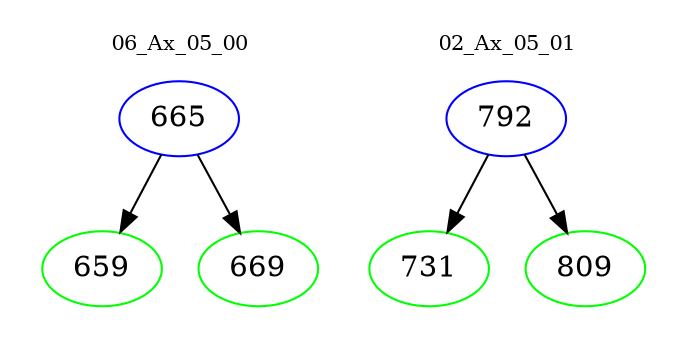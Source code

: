 digraph{
subgraph cluster_0 {
color = white
label = "06_Ax_05_00";
fontsize=10;
T0_665 [label="665", color="blue"]
T0_665 -> T0_659 [color="black"]
T0_659 [label="659", color="green"]
T0_665 -> T0_669 [color="black"]
T0_669 [label="669", color="green"]
}
subgraph cluster_1 {
color = white
label = "02_Ax_05_01";
fontsize=10;
T1_792 [label="792", color="blue"]
T1_792 -> T1_731 [color="black"]
T1_731 [label="731", color="green"]
T1_792 -> T1_809 [color="black"]
T1_809 [label="809", color="green"]
}
}
